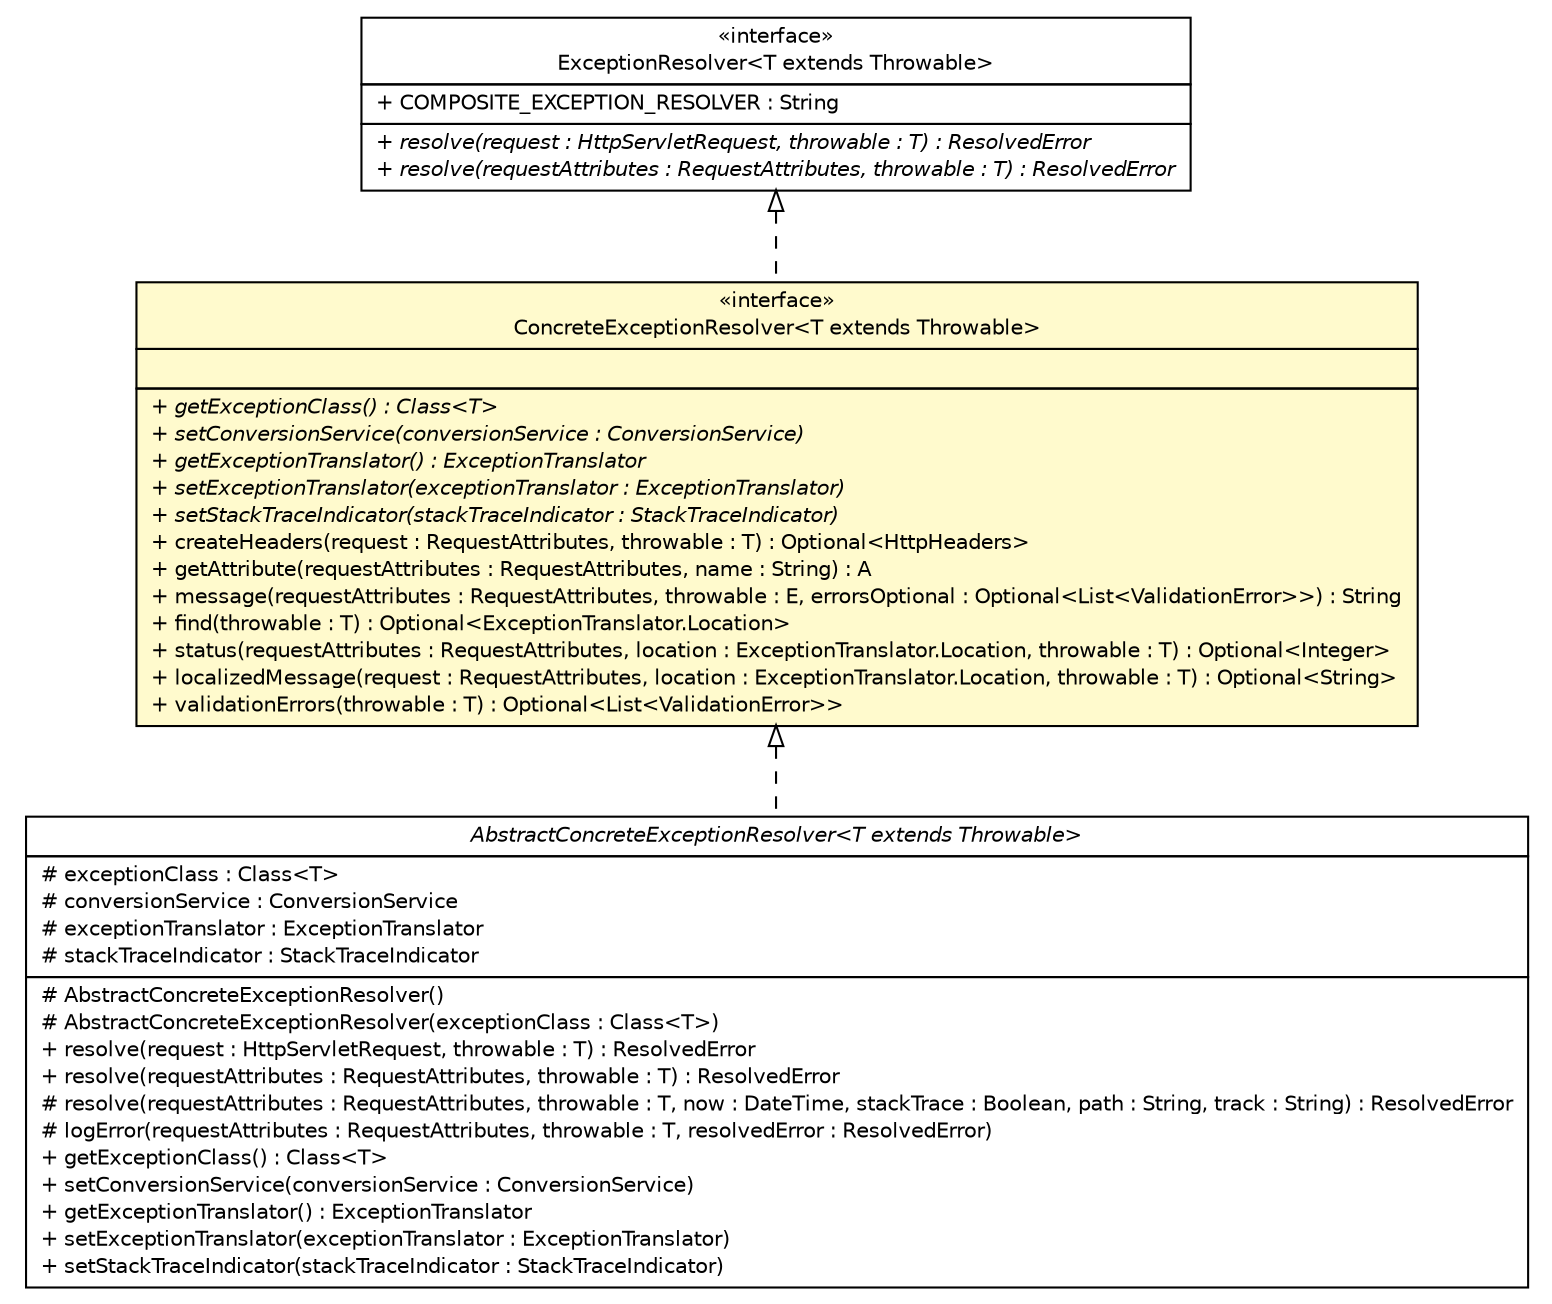 #!/usr/local/bin/dot
#
# Class diagram 
# Generated by UMLGraph version R5_6-24-gf6e263 (http://www.umlgraph.org/)
#

digraph G {
	edge [fontname="Helvetica",fontsize=10,labelfontname="Helvetica",labelfontsize=10];
	node [fontname="Helvetica",fontsize=10,shape=plaintext];
	nodesep=0.25;
	ranksep=0.5;
	// com.yirendai.oss.lib.errorhandle.api.ConcreteExceptionResolver<T extends java.lang.Throwable>
	c634 [label=<<table title="com.yirendai.oss.lib.errorhandle.api.ConcreteExceptionResolver" border="0" cellborder="1" cellspacing="0" cellpadding="2" port="p" bgcolor="lemonChiffon" href="./ConcreteExceptionResolver.html">
		<tr><td><table border="0" cellspacing="0" cellpadding="1">
<tr><td align="center" balign="center"> &#171;interface&#187; </td></tr>
<tr><td align="center" balign="center"> ConcreteExceptionResolver&lt;T extends Throwable&gt; </td></tr>
		</table></td></tr>
		<tr><td><table border="0" cellspacing="0" cellpadding="1">
<tr><td align="left" balign="left">  </td></tr>
		</table></td></tr>
		<tr><td><table border="0" cellspacing="0" cellpadding="1">
<tr><td align="left" balign="left"><font face="Helvetica-Oblique" point-size="10.0"> + getExceptionClass() : Class&lt;T&gt; </font></td></tr>
<tr><td align="left" balign="left"><font face="Helvetica-Oblique" point-size="10.0"> + setConversionService(conversionService : ConversionService) </font></td></tr>
<tr><td align="left" balign="left"><font face="Helvetica-Oblique" point-size="10.0"> + getExceptionTranslator() : ExceptionTranslator </font></td></tr>
<tr><td align="left" balign="left"><font face="Helvetica-Oblique" point-size="10.0"> + setExceptionTranslator(exceptionTranslator : ExceptionTranslator) </font></td></tr>
<tr><td align="left" balign="left"><font face="Helvetica-Oblique" point-size="10.0"> + setStackTraceIndicator(stackTraceIndicator : StackTraceIndicator) </font></td></tr>
<tr><td align="left" balign="left"> + createHeaders(request : RequestAttributes, throwable : T) : Optional&lt;HttpHeaders&gt; </td></tr>
<tr><td align="left" balign="left"> + getAttribute(requestAttributes : RequestAttributes, name : String) : A </td></tr>
<tr><td align="left" balign="left"> + message(requestAttributes : RequestAttributes, throwable : E, errorsOptional : Optional&lt;List&lt;ValidationError&gt;&gt;) : String </td></tr>
<tr><td align="left" balign="left"> + find(throwable : T) : Optional&lt;ExceptionTranslator.Location&gt; </td></tr>
<tr><td align="left" balign="left"> + status(requestAttributes : RequestAttributes, location : ExceptionTranslator.Location, throwable : T) : Optional&lt;Integer&gt; </td></tr>
<tr><td align="left" balign="left"> + localizedMessage(request : RequestAttributes, location : ExceptionTranslator.Location, throwable : T) : Optional&lt;String&gt; </td></tr>
<tr><td align="left" balign="left"> + validationErrors(throwable : T) : Optional&lt;List&lt;ValidationError&gt;&gt; </td></tr>
		</table></td></tr>
		</table>>, URL="./ConcreteExceptionResolver.html", fontname="Helvetica", fontcolor="black", fontsize=10.0];
	// com.yirendai.oss.lib.errorhandle.api.AbstractConcreteExceptionResolver<T extends java.lang.Throwable>
	c636 [label=<<table title="com.yirendai.oss.lib.errorhandle.api.AbstractConcreteExceptionResolver" border="0" cellborder="1" cellspacing="0" cellpadding="2" port="p" href="./AbstractConcreteExceptionResolver.html">
		<tr><td><table border="0" cellspacing="0" cellpadding="1">
<tr><td align="center" balign="center"><font face="Helvetica-Oblique"> AbstractConcreteExceptionResolver&lt;T extends Throwable&gt; </font></td></tr>
		</table></td></tr>
		<tr><td><table border="0" cellspacing="0" cellpadding="1">
<tr><td align="left" balign="left"> # exceptionClass : Class&lt;T&gt; </td></tr>
<tr><td align="left" balign="left"> # conversionService : ConversionService </td></tr>
<tr><td align="left" balign="left"> # exceptionTranslator : ExceptionTranslator </td></tr>
<tr><td align="left" balign="left"> # stackTraceIndicator : StackTraceIndicator </td></tr>
		</table></td></tr>
		<tr><td><table border="0" cellspacing="0" cellpadding="1">
<tr><td align="left" balign="left"> # AbstractConcreteExceptionResolver() </td></tr>
<tr><td align="left" balign="left"> # AbstractConcreteExceptionResolver(exceptionClass : Class&lt;T&gt;) </td></tr>
<tr><td align="left" balign="left"> + resolve(request : HttpServletRequest, throwable : T) : ResolvedError </td></tr>
<tr><td align="left" balign="left"> + resolve(requestAttributes : RequestAttributes, throwable : T) : ResolvedError </td></tr>
<tr><td align="left" balign="left"> # resolve(requestAttributes : RequestAttributes, throwable : T, now : DateTime, stackTrace : Boolean, path : String, track : String) : ResolvedError </td></tr>
<tr><td align="left" balign="left"> # logError(requestAttributes : RequestAttributes, throwable : T, resolvedError : ResolvedError) </td></tr>
<tr><td align="left" balign="left"> + getExceptionClass() : Class&lt;T&gt; </td></tr>
<tr><td align="left" balign="left"> + setConversionService(conversionService : ConversionService) </td></tr>
<tr><td align="left" balign="left"> + getExceptionTranslator() : ExceptionTranslator </td></tr>
<tr><td align="left" balign="left"> + setExceptionTranslator(exceptionTranslator : ExceptionTranslator) </td></tr>
<tr><td align="left" balign="left"> + setStackTraceIndicator(stackTraceIndicator : StackTraceIndicator) </td></tr>
		</table></td></tr>
		</table>>, URL="./AbstractConcreteExceptionResolver.html", fontname="Helvetica", fontcolor="black", fontsize=10.0];
	// com.yirendai.oss.lib.errorhandle.api.ExceptionResolver<T extends java.lang.Throwable>
	c637 [label=<<table title="com.yirendai.oss.lib.errorhandle.api.ExceptionResolver" border="0" cellborder="1" cellspacing="0" cellpadding="2" port="p" href="./ExceptionResolver.html">
		<tr><td><table border="0" cellspacing="0" cellpadding="1">
<tr><td align="center" balign="center"> &#171;interface&#187; </td></tr>
<tr><td align="center" balign="center"> ExceptionResolver&lt;T extends Throwable&gt; </td></tr>
		</table></td></tr>
		<tr><td><table border="0" cellspacing="0" cellpadding="1">
<tr><td align="left" balign="left"> + COMPOSITE_EXCEPTION_RESOLVER : String </td></tr>
		</table></td></tr>
		<tr><td><table border="0" cellspacing="0" cellpadding="1">
<tr><td align="left" balign="left"><font face="Helvetica-Oblique" point-size="10.0"> + resolve(request : HttpServletRequest, throwable : T) : ResolvedError </font></td></tr>
<tr><td align="left" balign="left"><font face="Helvetica-Oblique" point-size="10.0"> + resolve(requestAttributes : RequestAttributes, throwable : T) : ResolvedError </font></td></tr>
		</table></td></tr>
		</table>>, URL="./ExceptionResolver.html", fontname="Helvetica", fontcolor="black", fontsize=10.0];
	//com.yirendai.oss.lib.errorhandle.api.ConcreteExceptionResolver<T extends java.lang.Throwable> implements com.yirendai.oss.lib.errorhandle.api.ExceptionResolver<T extends java.lang.Throwable>
	c637:p -> c634:p [dir=back,arrowtail=empty,style=dashed];
	//com.yirendai.oss.lib.errorhandle.api.AbstractConcreteExceptionResolver<T extends java.lang.Throwable> implements com.yirendai.oss.lib.errorhandle.api.ConcreteExceptionResolver<T extends java.lang.Throwable>
	c634:p -> c636:p [dir=back,arrowtail=empty,style=dashed];
}

